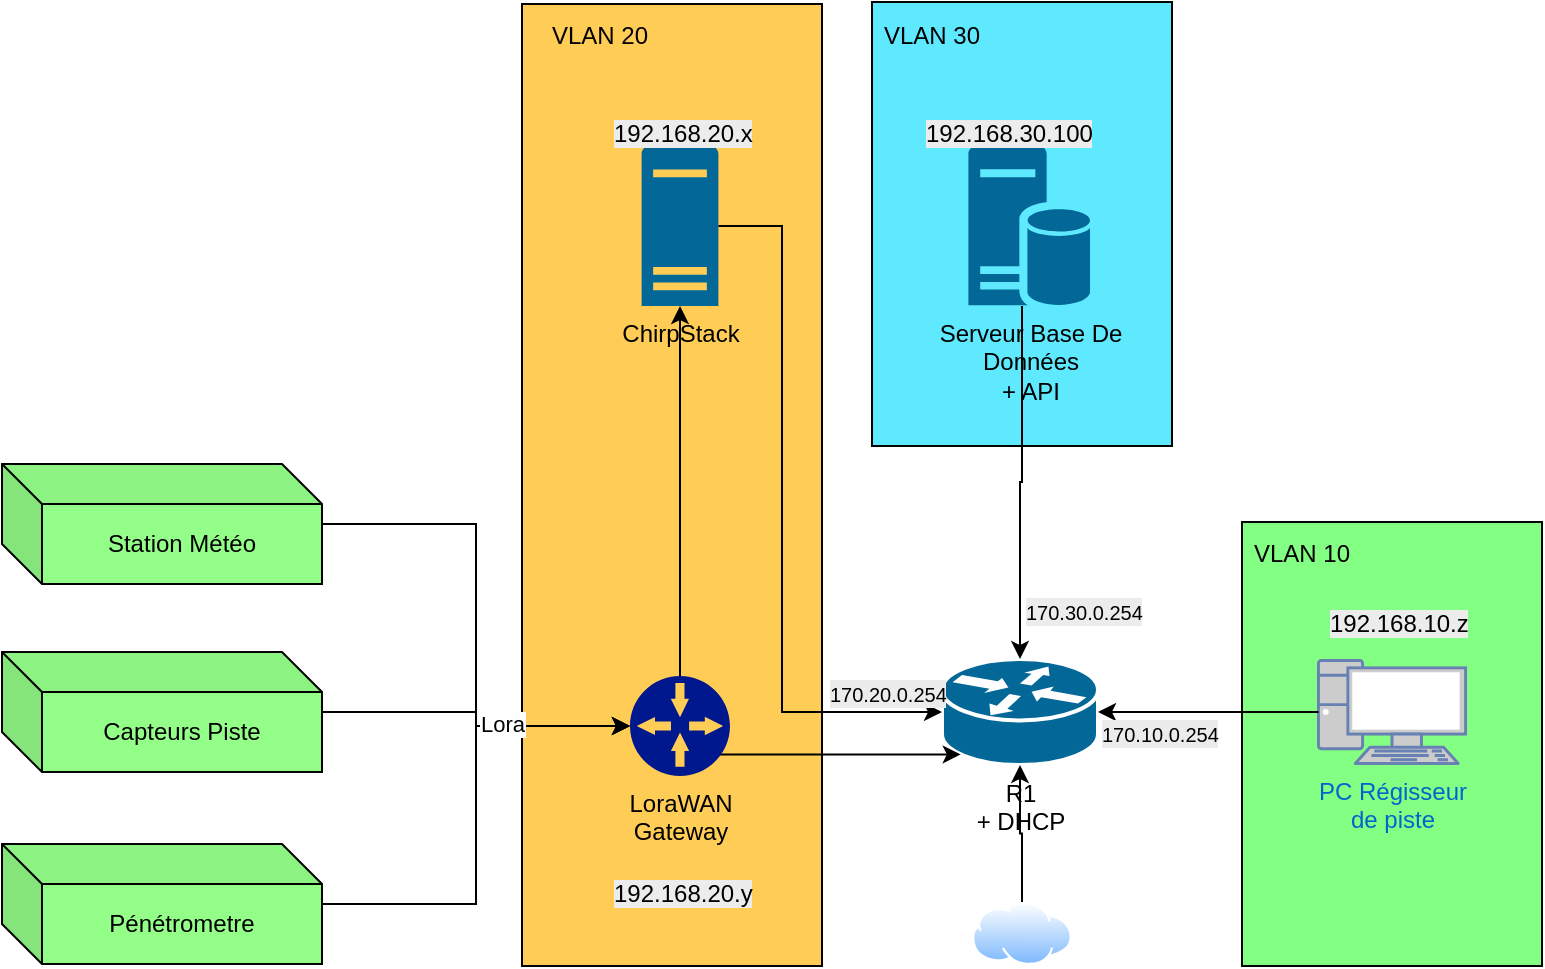 <mxfile version="27.0.5">
  <diagram id="l8hXMBHkgcEJcSW0mbfh" name="Page-1">
    <mxGraphModel dx="1148" dy="537" grid="1" gridSize="10" guides="1" tooltips="1" connect="1" arrows="1" fold="1" page="1" pageScale="1" pageWidth="1169" pageHeight="827" math="0" shadow="0">
      <root>
        <mxCell id="0" />
        <mxCell id="1" parent="0" />
        <mxCell id="jClpwl0w-e8Gz5kQGs58-23" value="" style="rounded=0;whiteSpace=wrap;html=1;fillColor=#5FE9FF;" parent="1" vertex="1">
          <mxGeometry x="585" y="68" width="150" height="222" as="geometry" />
        </mxCell>
        <mxCell id="jClpwl0w-e8Gz5kQGs58-17" value="" style="rounded=0;whiteSpace=wrap;html=1;fillColor=#FFCC55;" parent="1" vertex="1">
          <mxGeometry x="410" y="69" width="150" height="481" as="geometry" />
        </mxCell>
        <mxCell id="jClpwl0w-e8Gz5kQGs58-1" value="R1&lt;div&gt;+ DHCP&lt;/div&gt;" style="shape=mxgraph.cisco.routers.router;sketch=0;html=1;pointerEvents=1;dashed=0;fillColor=#036897;strokeColor=#ffffff;strokeWidth=2;verticalLabelPosition=bottom;verticalAlign=top;align=center;outlineConnect=0;" parent="1" vertex="1">
          <mxGeometry x="620" y="396.5" width="78" height="53" as="geometry" />
        </mxCell>
        <mxCell id="jClpwl0w-e8Gz5kQGs58-3" value="Station Météo" style="shape=cube;whiteSpace=wrap;html=1;boundedLbl=1;backgroundOutline=1;darkOpacity=0.05;darkOpacity2=0.1;fillColor=#94FF88;" parent="1" vertex="1">
          <mxGeometry x="150" y="299" width="160" height="60" as="geometry" />
        </mxCell>
        <mxCell id="jClpwl0w-e8Gz5kQGs58-6" value="Capteurs Piste" style="shape=cube;whiteSpace=wrap;html=1;boundedLbl=1;backgroundOutline=1;darkOpacity=0.05;darkOpacity2=0.1;fillColor=#94FF88;" parent="1" vertex="1">
          <mxGeometry x="150" y="393" width="160" height="60" as="geometry" />
        </mxCell>
        <mxCell id="jClpwl0w-e8Gz5kQGs58-7" value="Pénétrometre" style="shape=cube;whiteSpace=wrap;html=1;boundedLbl=1;backgroundOutline=1;darkOpacity=0.05;darkOpacity2=0.1;fillColor=#94FF88;" parent="1" vertex="1">
          <mxGeometry x="150" y="489" width="160" height="60" as="geometry" />
        </mxCell>
        <mxCell id="jClpwl0w-e8Gz5kQGs58-9" value="Serveur Base De&lt;div&gt;Données&lt;div&gt;+ API&lt;/div&gt;&lt;/div&gt;" style="sketch=0;aspect=fixed;pointerEvents=1;shadow=0;dashed=0;html=1;strokeColor=none;labelPosition=center;verticalLabelPosition=bottom;verticalAlign=top;align=center;fillColor=#036897;shape=mxgraph.mscae.enterprise.database_server" parent="1" vertex="1">
          <mxGeometry x="633.2" y="140" width="60.8" height="80" as="geometry" />
        </mxCell>
        <mxCell id="jClpwl0w-e8Gz5kQGs58-10" value="ChirpStack" style="sketch=0;aspect=fixed;pointerEvents=1;shadow=0;dashed=0;html=1;strokeColor=none;labelPosition=center;verticalLabelPosition=bottom;verticalAlign=top;align=center;fillColor=#036897;shape=mxgraph.mscae.enterprise.server_generic" parent="1" vertex="1">
          <mxGeometry x="469.8" y="140" width="38.4" height="80" as="geometry" />
        </mxCell>
        <mxCell id="jClpwl0w-e8Gz5kQGs58-12" style="edgeStyle=orthogonalEdgeStyle;rounded=0;orthogonalLoop=1;jettySize=auto;html=1;entryX=0.5;entryY=1;entryDx=0;entryDy=0;entryPerimeter=0;shadow=0;exitX=0.5;exitY=0;exitDx=0;exitDy=0;exitPerimeter=0;" parent="1" source="65gtNW7kWN9lhsbhyVcw-1" target="jClpwl0w-e8Gz5kQGs58-10" edge="1">
          <mxGeometry relative="1" as="geometry">
            <mxPoint x="489" y="384.5" as="sourcePoint" />
          </mxGeometry>
        </mxCell>
        <mxCell id="jClpwl0w-e8Gz5kQGs58-18" value="VLAN 20" style="text;html=1;align=center;verticalAlign=middle;whiteSpace=wrap;rounded=0;" parent="1" vertex="1">
          <mxGeometry x="419" y="70" width="60" height="30" as="geometry" />
        </mxCell>
        <mxCell id="jClpwl0w-e8Gz5kQGs58-19" value="&lt;span style=&quot;color: rgb(0, 0, 0); font-family: Helvetica; font-size: 12px; font-style: normal; font-variant-ligatures: normal; font-variant-caps: normal; font-weight: 400; letter-spacing: normal; text-align: center; text-indent: 0px; text-transform: none; word-spacing: 0px; -webkit-text-stroke-width: 0px; white-space: nowrap; background-color: rgb(236, 236, 236); text-decoration-thickness: initial; text-decoration-style: initial; text-decoration-color: initial; float: none; display: inline !important;&quot;&gt;192.168.20.x&lt;/span&gt;" style="text;whiteSpace=wrap;html=1;" parent="1" vertex="1">
          <mxGeometry x="454" y="120" width="70" height="20" as="geometry" />
        </mxCell>
        <mxCell id="jClpwl0w-e8Gz5kQGs58-21" style="edgeStyle=orthogonalEdgeStyle;rounded=0;orthogonalLoop=1;jettySize=auto;html=1;entryX=0.12;entryY=0.9;entryDx=0;entryDy=0;entryPerimeter=0;exitX=0.684;exitY=0.705;exitDx=0;exitDy=0;exitPerimeter=0;" parent="1" source="65gtNW7kWN9lhsbhyVcw-1" target="jClpwl0w-e8Gz5kQGs58-1" edge="1">
          <mxGeometry relative="1" as="geometry">
            <Array as="points">
              <mxPoint x="498" y="444" />
            </Array>
            <mxPoint x="528" y="444.034" as="sourcePoint" />
          </mxGeometry>
        </mxCell>
        <mxCell id="jClpwl0w-e8Gz5kQGs58-22" style="edgeStyle=orthogonalEdgeStyle;rounded=0;orthogonalLoop=1;jettySize=auto;html=1;entryX=0;entryY=0.5;entryDx=0;entryDy=0;entryPerimeter=0;" parent="1" source="jClpwl0w-e8Gz5kQGs58-10" target="jClpwl0w-e8Gz5kQGs58-1" edge="1">
          <mxGeometry relative="1" as="geometry">
            <mxPoint x="610" y="370" as="targetPoint" />
            <Array as="points">
              <mxPoint x="540" y="180" />
              <mxPoint x="540" y="423" />
            </Array>
          </mxGeometry>
        </mxCell>
        <mxCell id="jClpwl0w-e8Gz5kQGs58-24" value="VLAN 30" style="text;html=1;align=center;verticalAlign=middle;whiteSpace=wrap;rounded=0;" parent="1" vertex="1">
          <mxGeometry x="585" y="70" width="60" height="30" as="geometry" />
        </mxCell>
        <mxCell id="jClpwl0w-e8Gz5kQGs58-25" value="&lt;span style=&quot;color: rgb(0, 0, 0); font-family: Helvetica; font-size: 12px; font-style: normal; font-variant-ligatures: normal; font-variant-caps: normal; font-weight: 400; letter-spacing: normal; text-align: center; text-indent: 0px; text-transform: none; word-spacing: 0px; -webkit-text-stroke-width: 0px; white-space: nowrap; background-color: rgb(236, 236, 236); text-decoration-thickness: initial; text-decoration-style: initial; text-decoration-color: initial; float: none; display: inline !important;&quot;&gt;192.168.30.100&lt;/span&gt;" style="text;whiteSpace=wrap;html=1;" parent="1" vertex="1">
          <mxGeometry x="610" y="120" width="70" height="20" as="geometry" />
        </mxCell>
        <mxCell id="jClpwl0w-e8Gz5kQGs58-27" style="edgeStyle=orthogonalEdgeStyle;rounded=0;orthogonalLoop=1;jettySize=auto;html=1;entryX=0.5;entryY=0;entryDx=0;entryDy=0;entryPerimeter=0;" parent="1" source="jClpwl0w-e8Gz5kQGs58-9" target="jClpwl0w-e8Gz5kQGs58-1" edge="1">
          <mxGeometry relative="1" as="geometry">
            <Array as="points">
              <mxPoint x="660" y="308" />
              <mxPoint x="659" y="308" />
            </Array>
          </mxGeometry>
        </mxCell>
        <mxCell id="jClpwl0w-e8Gz5kQGs58-28" value="" style="rounded=0;whiteSpace=wrap;html=1;fillColor=#83FF83;" parent="1" vertex="1">
          <mxGeometry x="770" y="328" width="150" height="222" as="geometry" />
        </mxCell>
        <mxCell id="jClpwl0w-e8Gz5kQGs58-30" value="PC Régisseur&lt;div&gt;de piste&lt;/div&gt;" style="fontColor=#0066CC;verticalAlign=top;verticalLabelPosition=bottom;labelPosition=center;align=center;html=1;outlineConnect=0;fillColor=#CCCCCC;strokeColor=#6881B3;gradientColor=none;gradientDirection=north;strokeWidth=2;shape=mxgraph.networks.pc;" parent="1" vertex="1">
          <mxGeometry x="808.22" y="397.25" width="73.57" height="51.5" as="geometry" />
        </mxCell>
        <mxCell id="jClpwl0w-e8Gz5kQGs58-31" value="VLAN 10" style="text;html=1;align=center;verticalAlign=middle;whiteSpace=wrap;rounded=0;" parent="1" vertex="1">
          <mxGeometry x="770" y="329" width="60" height="30" as="geometry" />
        </mxCell>
        <mxCell id="jClpwl0w-e8Gz5kQGs58-32" value="&lt;span style=&quot;color: rgb(0, 0, 0); font-family: Helvetica; font-size: 12px; font-style: normal; font-variant-ligatures: normal; font-variant-caps: normal; font-weight: 400; letter-spacing: normal; text-align: center; text-indent: 0px; text-transform: none; word-spacing: 0px; -webkit-text-stroke-width: 0px; white-space: nowrap; background-color: rgb(236, 236, 236); text-decoration-thickness: initial; text-decoration-style: initial; text-decoration-color: initial; float: none; display: inline !important;&quot;&gt;192.168.10.z&lt;/span&gt;" style="text;whiteSpace=wrap;html=1;" parent="1" vertex="1">
          <mxGeometry x="811.79" y="364.5" width="70" height="20" as="geometry" />
        </mxCell>
        <mxCell id="jClpwl0w-e8Gz5kQGs58-33" style="edgeStyle=orthogonalEdgeStyle;rounded=0;orthogonalLoop=1;jettySize=auto;html=1;entryX=1;entryY=0.5;entryDx=0;entryDy=0;entryPerimeter=0;" parent="1" source="jClpwl0w-e8Gz5kQGs58-30" target="jClpwl0w-e8Gz5kQGs58-1" edge="1">
          <mxGeometry relative="1" as="geometry" />
        </mxCell>
        <mxCell id="uLp4zWKkthHn5dEOMuva-4" value="&lt;span style=&quot;color: rgb(0, 0, 0); font-family: Helvetica; font-style: normal; font-variant-ligatures: normal; font-variant-caps: normal; font-weight: 400; letter-spacing: normal; orphans: 2; text-align: center; text-indent: 0px; text-transform: none; widows: 2; word-spacing: 0px; -webkit-text-stroke-width: 0px; white-space: nowrap; background-color: rgb(236, 236, 236); text-decoration-thickness: initial; text-decoration-style: initial; text-decoration-color: initial; float: none; display: inline !important;&quot;&gt;&lt;font style=&quot;font-size: 10px;&quot;&gt;170.10.0.254&lt;/font&gt;&lt;/span&gt;" style="text;whiteSpace=wrap;html=1;" parent="1" vertex="1">
          <mxGeometry x="698" y="420" width="62" height="20" as="geometry" />
        </mxCell>
        <mxCell id="JfUw5AQRG4dN37I0dHWG-1" value="&lt;span style=&quot;color: rgb(0, 0, 0); font-family: Helvetica; font-style: normal; font-variant-ligatures: normal; font-variant-caps: normal; font-weight: 400; letter-spacing: normal; orphans: 2; text-align: center; text-indent: 0px; text-transform: none; widows: 2; word-spacing: 0px; -webkit-text-stroke-width: 0px; white-space: nowrap; background-color: rgb(236, 236, 236); text-decoration-thickness: initial; text-decoration-style: initial; text-decoration-color: initial; float: none; display: inline !important;&quot;&gt;&lt;font style=&quot;font-size: 10px;&quot;&gt;170.30.0.254&lt;/font&gt;&lt;/span&gt;" style="text;whiteSpace=wrap;html=1;" parent="1" vertex="1">
          <mxGeometry x="660" y="359" width="62" height="20" as="geometry" />
        </mxCell>
        <mxCell id="JfUw5AQRG4dN37I0dHWG-2" value="&lt;span style=&quot;color: rgb(0, 0, 0); font-family: Helvetica; font-style: normal; font-variant-ligatures: normal; font-variant-caps: normal; font-weight: 400; letter-spacing: normal; orphans: 2; text-align: center; text-indent: 0px; text-transform: none; widows: 2; word-spacing: 0px; -webkit-text-stroke-width: 0px; white-space: nowrap; background-color: rgb(236, 236, 236); text-decoration-thickness: initial; text-decoration-style: initial; text-decoration-color: initial; float: none; display: inline !important;&quot;&gt;&lt;font style=&quot;font-size: 10px;&quot;&gt;170.20.0.254&lt;/font&gt;&lt;/span&gt;" style="text;whiteSpace=wrap;html=1;" parent="1" vertex="1">
          <mxGeometry x="562" y="400" width="62" height="20" as="geometry" />
        </mxCell>
        <mxCell id="qB9bXmccMYQ1EBb5JTRB-1" value="&lt;span style=&quot;color: rgb(0, 0, 0); font-family: Helvetica; font-size: 12px; font-style: normal; font-variant-ligatures: normal; font-variant-caps: normal; font-weight: 400; letter-spacing: normal; text-align: center; text-indent: 0px; text-transform: none; word-spacing: 0px; -webkit-text-stroke-width: 0px; white-space: nowrap; background-color: rgb(236, 236, 236); text-decoration-thickness: initial; text-decoration-style: initial; text-decoration-color: initial; float: none; display: inline !important;&quot;&gt;192.168.20.y&lt;/span&gt;" style="text;whiteSpace=wrap;html=1;" parent="1" vertex="1">
          <mxGeometry x="454" y="500" width="70" height="20" as="geometry" />
        </mxCell>
        <mxCell id="65gtNW7kWN9lhsbhyVcw-1" value="LoraWAN&lt;br&gt;Gateway" style="sketch=0;aspect=fixed;pointerEvents=1;shadow=0;dashed=0;html=1;strokeColor=none;labelPosition=center;verticalLabelPosition=bottom;verticalAlign=top;align=center;fillColor=#00188D;shape=mxgraph.mscae.enterprise.gateway" vertex="1" parent="1">
          <mxGeometry x="464" y="405" width="50" height="50" as="geometry" />
        </mxCell>
        <mxCell id="65gtNW7kWN9lhsbhyVcw-3" style="edgeStyle=orthogonalEdgeStyle;rounded=0;orthogonalLoop=1;jettySize=auto;html=1;entryX=0;entryY=0.5;entryDx=0;entryDy=0;entryPerimeter=0;" edge="1" parent="1" source="jClpwl0w-e8Gz5kQGs58-6" target="65gtNW7kWN9lhsbhyVcw-1">
          <mxGeometry relative="1" as="geometry" />
        </mxCell>
        <mxCell id="65gtNW7kWN9lhsbhyVcw-4" style="edgeStyle=orthogonalEdgeStyle;rounded=0;orthogonalLoop=1;jettySize=auto;html=1;entryX=0;entryY=0.5;entryDx=0;entryDy=0;entryPerimeter=0;" edge="1" parent="1" source="jClpwl0w-e8Gz5kQGs58-3" target="65gtNW7kWN9lhsbhyVcw-1">
          <mxGeometry relative="1" as="geometry" />
        </mxCell>
        <mxCell id="65gtNW7kWN9lhsbhyVcw-5" style="edgeStyle=orthogonalEdgeStyle;rounded=0;orthogonalLoop=1;jettySize=auto;html=1;entryX=0;entryY=0.5;entryDx=0;entryDy=0;entryPerimeter=0;" edge="1" parent="1" source="jClpwl0w-e8Gz5kQGs58-7" target="65gtNW7kWN9lhsbhyVcw-1">
          <mxGeometry relative="1" as="geometry" />
        </mxCell>
        <mxCell id="65gtNW7kWN9lhsbhyVcw-6" value="Lora" style="edgeLabel;html=1;align=center;verticalAlign=middle;resizable=0;points=[];" vertex="1" connectable="0" parent="65gtNW7kWN9lhsbhyVcw-5">
          <mxGeometry x="0.47" y="1" relative="1" as="geometry">
            <mxPoint as="offset" />
          </mxGeometry>
        </mxCell>
        <mxCell id="65gtNW7kWN9lhsbhyVcw-7" value="" style="image;aspect=fixed;perimeter=ellipsePerimeter;html=1;align=center;shadow=0;dashed=0;spacingTop=3;image=img/lib/active_directory/internet_cloud.svg;" vertex="1" parent="1">
          <mxGeometry x="635" y="518" width="50" height="31.5" as="geometry" />
        </mxCell>
        <mxCell id="65gtNW7kWN9lhsbhyVcw-8" style="edgeStyle=orthogonalEdgeStyle;rounded=0;orthogonalLoop=1;jettySize=auto;html=1;entryX=0.5;entryY=1;entryDx=0;entryDy=0;entryPerimeter=0;" edge="1" parent="1" source="65gtNW7kWN9lhsbhyVcw-7" target="jClpwl0w-e8Gz5kQGs58-1">
          <mxGeometry relative="1" as="geometry" />
        </mxCell>
      </root>
    </mxGraphModel>
  </diagram>
</mxfile>
